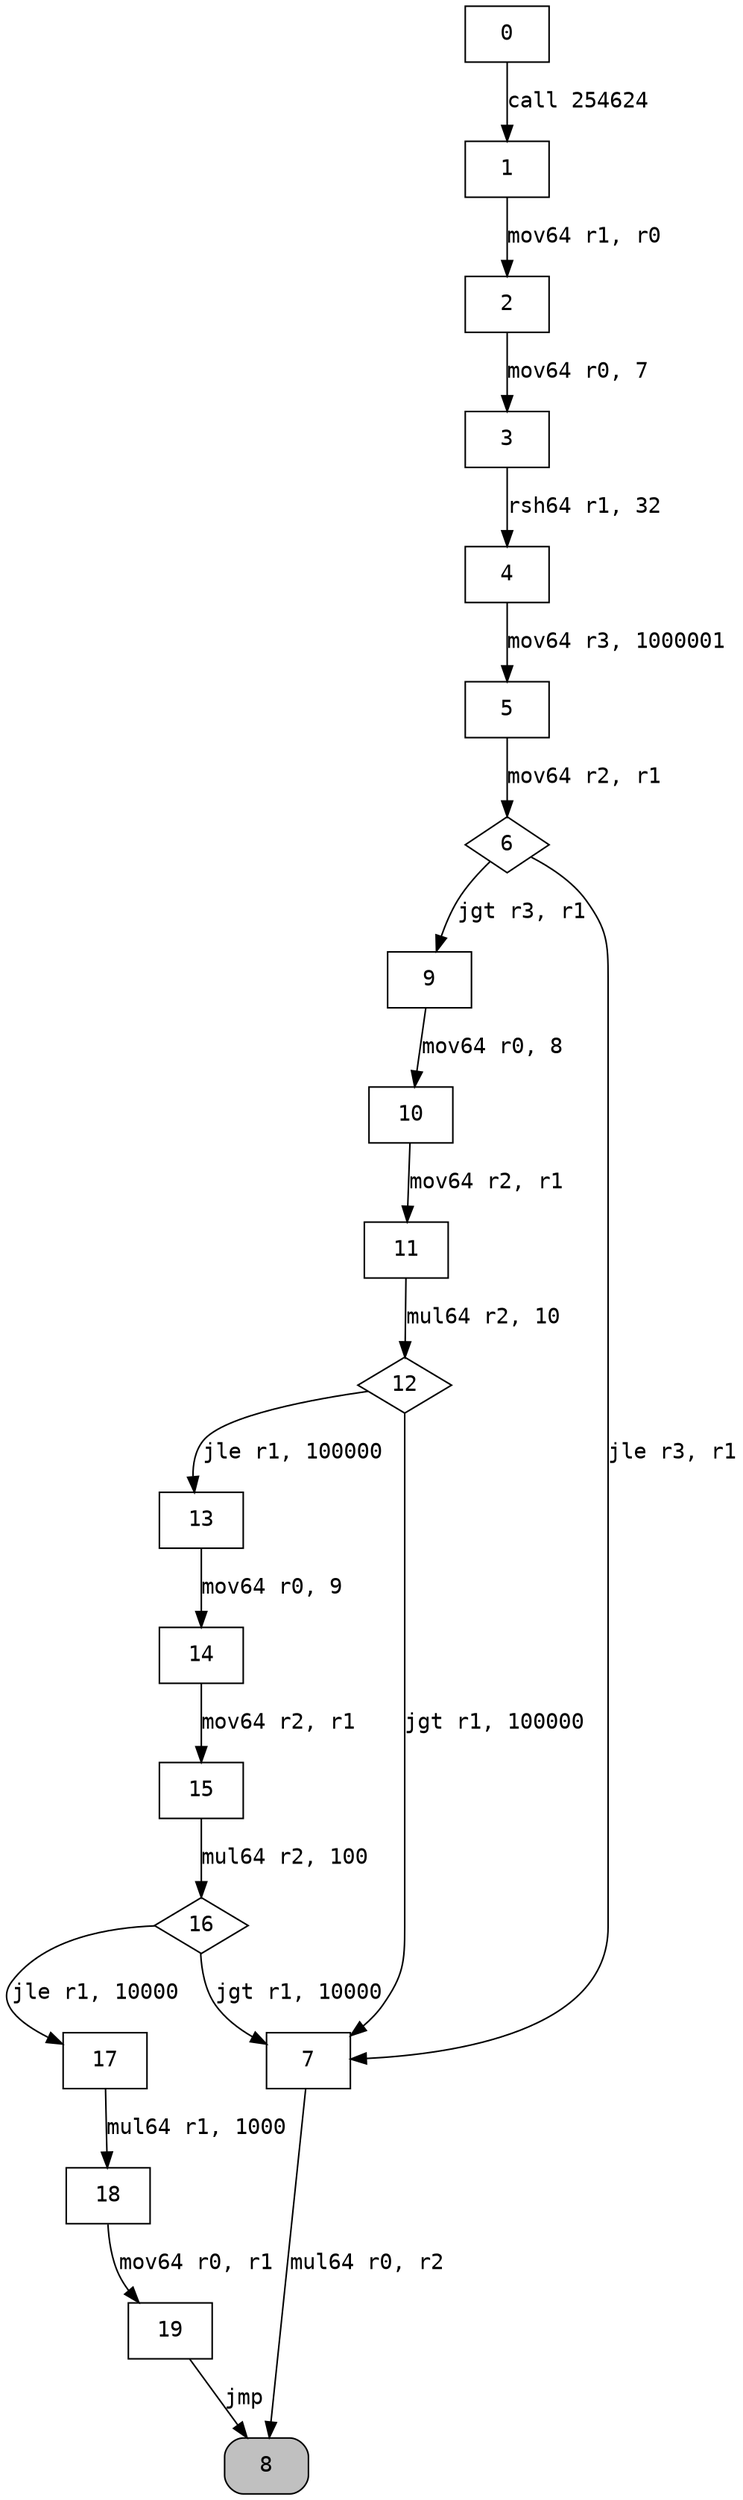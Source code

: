 digraph cfg { 
node [fontname="monospace"];
node [shape=box];
edge [fontname="monospace"];
  0 -> 1 [label="call 254624"];
  1 -> 2 [label="mov64 r1, r0"];
  2 -> 3 [label="mov64 r0, 7"];
  3 -> 4 [label="rsh64 r1, 32"];
  4 -> 5 [label="mov64 r3, 1000001"];
  5 -> 6 [label="mov64 r2, r1"];
  6 -> 9 [label="jgt r3, r1"];
  6 -> 7 [label="jle r3, r1"];
  7 -> 8 [label="mul64 r0, r2"];
  9 -> 10 [label="mov64 r0, 8"];
  10 -> 11 [label="mov64 r2, r1"];
  11 -> 12 [label="mul64 r2, 10"];
  12 -> 7 [label="jgt r1, 100000"];
  12 -> 13 [label="jle r1, 100000"];
  13 -> 14 [label="mov64 r0, 9"];
  14 -> 15 [label="mov64 r2, r1"];
  15 -> 16 [label="mul64 r2, 100"];
  16 -> 7 [label="jgt r1, 10000"];
  16 -> 17 [label="jle r1, 10000"];
  17 -> 18 [label="mul64 r1, 1000"];
  18 -> 19 [label="mov64 r0, r1"];
  19 -> 8 [label="jmp"];
6 [shape=diamond];
8 [style="rounded,filled",fillcolor=grey];
12 [shape=diamond];
16 [shape=diamond];
}